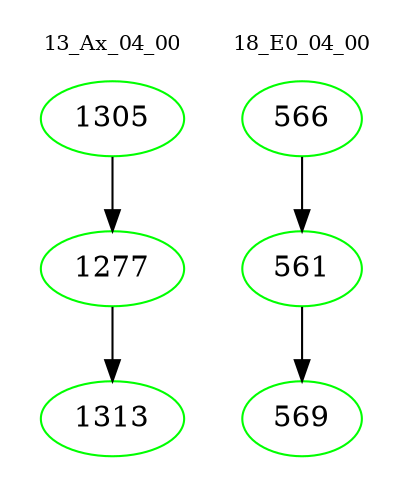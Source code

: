 digraph{
subgraph cluster_0 {
color = white
label = "13_Ax_04_00";
fontsize=10;
T0_1305 [label="1305", color="green"]
T0_1305 -> T0_1277 [color="black"]
T0_1277 [label="1277", color="green"]
T0_1277 -> T0_1313 [color="black"]
T0_1313 [label="1313", color="green"]
}
subgraph cluster_1 {
color = white
label = "18_E0_04_00";
fontsize=10;
T1_566 [label="566", color="green"]
T1_566 -> T1_561 [color="black"]
T1_561 [label="561", color="green"]
T1_561 -> T1_569 [color="black"]
T1_569 [label="569", color="green"]
}
}
